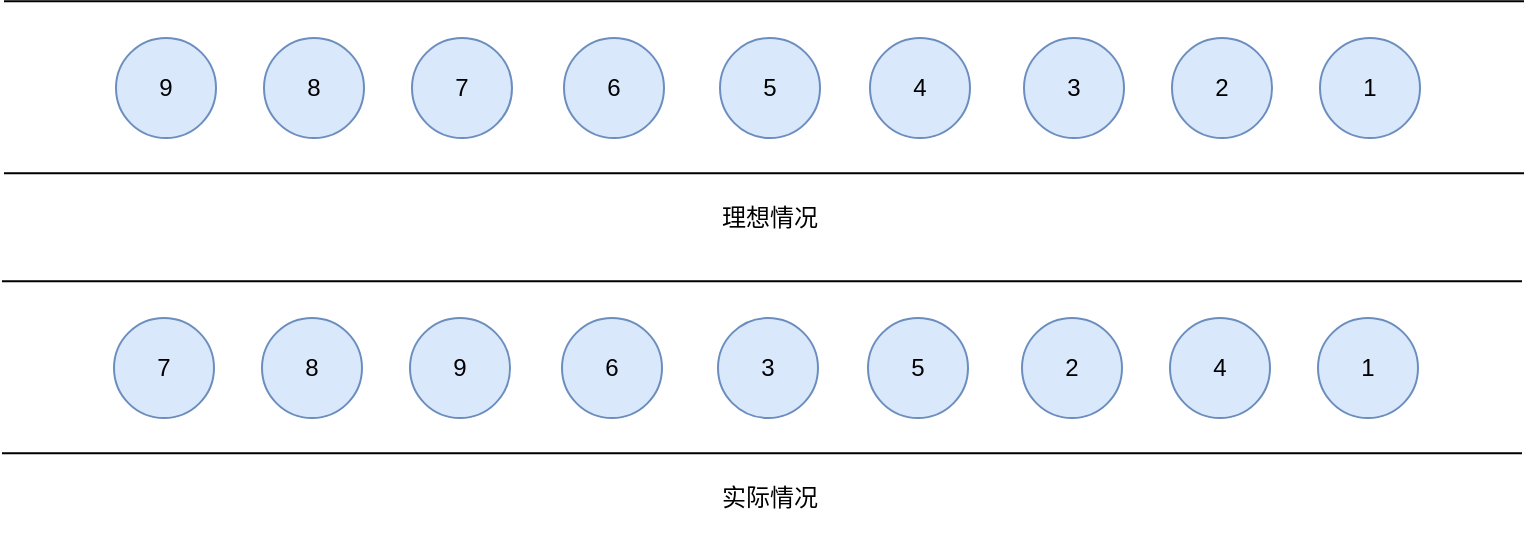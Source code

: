 <mxfile version="14.5.4" type="github">
  <diagram id="prtHgNgQTEPvFCAcTncT" name="Page-1">
    <mxGraphModel dx="978" dy="577" grid="0" gridSize="10" guides="0" tooltips="1" connect="1" arrows="1" fold="1" page="1" pageScale="1" pageWidth="1654" pageHeight="1169" background="none" math="0" shadow="0">
      <root>
        <mxCell id="0" />
        <mxCell id="1" parent="0" />
        <mxCell id="5vjjJ-k5UFspVIfy8Jrb-1" value="" style="shape=link;html=1;width=86;" edge="1" parent="1">
          <mxGeometry width="100" relative="1" as="geometry">
            <mxPoint x="34" y="394.58" as="sourcePoint" />
            <mxPoint x="794" y="394.58" as="targetPoint" />
          </mxGeometry>
        </mxCell>
        <mxCell id="5vjjJ-k5UFspVIfy8Jrb-2" value="9" style="ellipse;whiteSpace=wrap;html=1;aspect=fixed;fillColor=#dae8fc;strokeColor=#6c8ebf;" vertex="1" parent="1">
          <mxGeometry x="90" y="370" width="50" height="50" as="geometry" />
        </mxCell>
        <mxCell id="5vjjJ-k5UFspVIfy8Jrb-3" value="8" style="ellipse;whiteSpace=wrap;html=1;aspect=fixed;fillColor=#dae8fc;strokeColor=#6c8ebf;" vertex="1" parent="1">
          <mxGeometry x="164" y="370" width="50" height="50" as="geometry" />
        </mxCell>
        <mxCell id="5vjjJ-k5UFspVIfy8Jrb-4" value="7" style="ellipse;whiteSpace=wrap;html=1;aspect=fixed;fillColor=#dae8fc;strokeColor=#6c8ebf;" vertex="1" parent="1">
          <mxGeometry x="238" y="370" width="50" height="50" as="geometry" />
        </mxCell>
        <mxCell id="5vjjJ-k5UFspVIfy8Jrb-5" value="6" style="ellipse;whiteSpace=wrap;html=1;aspect=fixed;fillColor=#dae8fc;strokeColor=#6c8ebf;" vertex="1" parent="1">
          <mxGeometry x="314" y="370" width="50" height="50" as="geometry" />
        </mxCell>
        <mxCell id="5vjjJ-k5UFspVIfy8Jrb-6" value="5" style="ellipse;whiteSpace=wrap;html=1;aspect=fixed;fillColor=#dae8fc;strokeColor=#6c8ebf;" vertex="1" parent="1">
          <mxGeometry x="392" y="370" width="50" height="50" as="geometry" />
        </mxCell>
        <mxCell id="5vjjJ-k5UFspVIfy8Jrb-7" value="4" style="ellipse;whiteSpace=wrap;html=1;aspect=fixed;fillColor=#dae8fc;strokeColor=#6c8ebf;" vertex="1" parent="1">
          <mxGeometry x="467" y="370" width="50" height="50" as="geometry" />
        </mxCell>
        <mxCell id="5vjjJ-k5UFspVIfy8Jrb-8" value="3" style="ellipse;whiteSpace=wrap;html=1;aspect=fixed;fillColor=#dae8fc;strokeColor=#6c8ebf;" vertex="1" parent="1">
          <mxGeometry x="544" y="370" width="50" height="50" as="geometry" />
        </mxCell>
        <mxCell id="5vjjJ-k5UFspVIfy8Jrb-9" value="2" style="ellipse;whiteSpace=wrap;html=1;aspect=fixed;fillColor=#dae8fc;strokeColor=#6c8ebf;" vertex="1" parent="1">
          <mxGeometry x="618" y="370" width="50" height="50" as="geometry" />
        </mxCell>
        <mxCell id="5vjjJ-k5UFspVIfy8Jrb-10" value="1" style="ellipse;whiteSpace=wrap;html=1;aspect=fixed;fontSize=12;fillColor=#dae8fc;strokeColor=#6c8ebf;" vertex="1" parent="1">
          <mxGeometry x="692" y="370" width="50" height="50" as="geometry" />
        </mxCell>
        <mxCell id="5vjjJ-k5UFspVIfy8Jrb-11" value="" style="shape=link;html=1;width=86;" edge="1" parent="1">
          <mxGeometry width="100" relative="1" as="geometry">
            <mxPoint x="33.0" y="534.58" as="sourcePoint" />
            <mxPoint x="793.0" y="534.58" as="targetPoint" />
          </mxGeometry>
        </mxCell>
        <mxCell id="5vjjJ-k5UFspVIfy8Jrb-12" value="7" style="ellipse;whiteSpace=wrap;html=1;aspect=fixed;fillColor=#dae8fc;strokeColor=#6c8ebf;" vertex="1" parent="1">
          <mxGeometry x="89" y="510" width="50" height="50" as="geometry" />
        </mxCell>
        <mxCell id="5vjjJ-k5UFspVIfy8Jrb-13" value="8" style="ellipse;whiteSpace=wrap;html=1;aspect=fixed;fillColor=#dae8fc;strokeColor=#6c8ebf;" vertex="1" parent="1">
          <mxGeometry x="163" y="510" width="50" height="50" as="geometry" />
        </mxCell>
        <mxCell id="5vjjJ-k5UFspVIfy8Jrb-14" value="9" style="ellipse;whiteSpace=wrap;html=1;aspect=fixed;fillColor=#dae8fc;strokeColor=#6c8ebf;" vertex="1" parent="1">
          <mxGeometry x="237" y="510" width="50" height="50" as="geometry" />
        </mxCell>
        <mxCell id="5vjjJ-k5UFspVIfy8Jrb-15" value="6" style="ellipse;whiteSpace=wrap;html=1;aspect=fixed;fillColor=#dae8fc;strokeColor=#6c8ebf;" vertex="1" parent="1">
          <mxGeometry x="313" y="510" width="50" height="50" as="geometry" />
        </mxCell>
        <mxCell id="5vjjJ-k5UFspVIfy8Jrb-16" value="3" style="ellipse;whiteSpace=wrap;html=1;aspect=fixed;fillColor=#dae8fc;strokeColor=#6c8ebf;" vertex="1" parent="1">
          <mxGeometry x="391" y="510" width="50" height="50" as="geometry" />
        </mxCell>
        <mxCell id="5vjjJ-k5UFspVIfy8Jrb-17" value="5" style="ellipse;whiteSpace=wrap;html=1;aspect=fixed;fillColor=#dae8fc;strokeColor=#6c8ebf;" vertex="1" parent="1">
          <mxGeometry x="466" y="510" width="50" height="50" as="geometry" />
        </mxCell>
        <mxCell id="5vjjJ-k5UFspVIfy8Jrb-18" value="2" style="ellipse;whiteSpace=wrap;html=1;aspect=fixed;fillColor=#dae8fc;strokeColor=#6c8ebf;" vertex="1" parent="1">
          <mxGeometry x="543" y="510" width="50" height="50" as="geometry" />
        </mxCell>
        <mxCell id="5vjjJ-k5UFspVIfy8Jrb-19" value="4" style="ellipse;whiteSpace=wrap;html=1;aspect=fixed;fillColor=#dae8fc;strokeColor=#6c8ebf;" vertex="1" parent="1">
          <mxGeometry x="617" y="510" width="50" height="50" as="geometry" />
        </mxCell>
        <mxCell id="5vjjJ-k5UFspVIfy8Jrb-20" value="1" style="ellipse;whiteSpace=wrap;html=1;aspect=fixed;fontSize=12;fillColor=#dae8fc;strokeColor=#6c8ebf;" vertex="1" parent="1">
          <mxGeometry x="691" y="510" width="50" height="50" as="geometry" />
        </mxCell>
        <mxCell id="5vjjJ-k5UFspVIfy8Jrb-21" value="理想情况" style="rounded=0;whiteSpace=wrap;html=1;fontSize=12;strokeColor=#FFFFFF;" vertex="1" parent="1">
          <mxGeometry x="372" y="440" width="90" height="40" as="geometry" />
        </mxCell>
        <mxCell id="5vjjJ-k5UFspVIfy8Jrb-22" value="实际情况" style="rounded=0;whiteSpace=wrap;html=1;fontSize=12;strokeColor=#FFFFFF;" vertex="1" parent="1">
          <mxGeometry x="372" y="580" width="90" height="40" as="geometry" />
        </mxCell>
      </root>
    </mxGraphModel>
  </diagram>
</mxfile>
